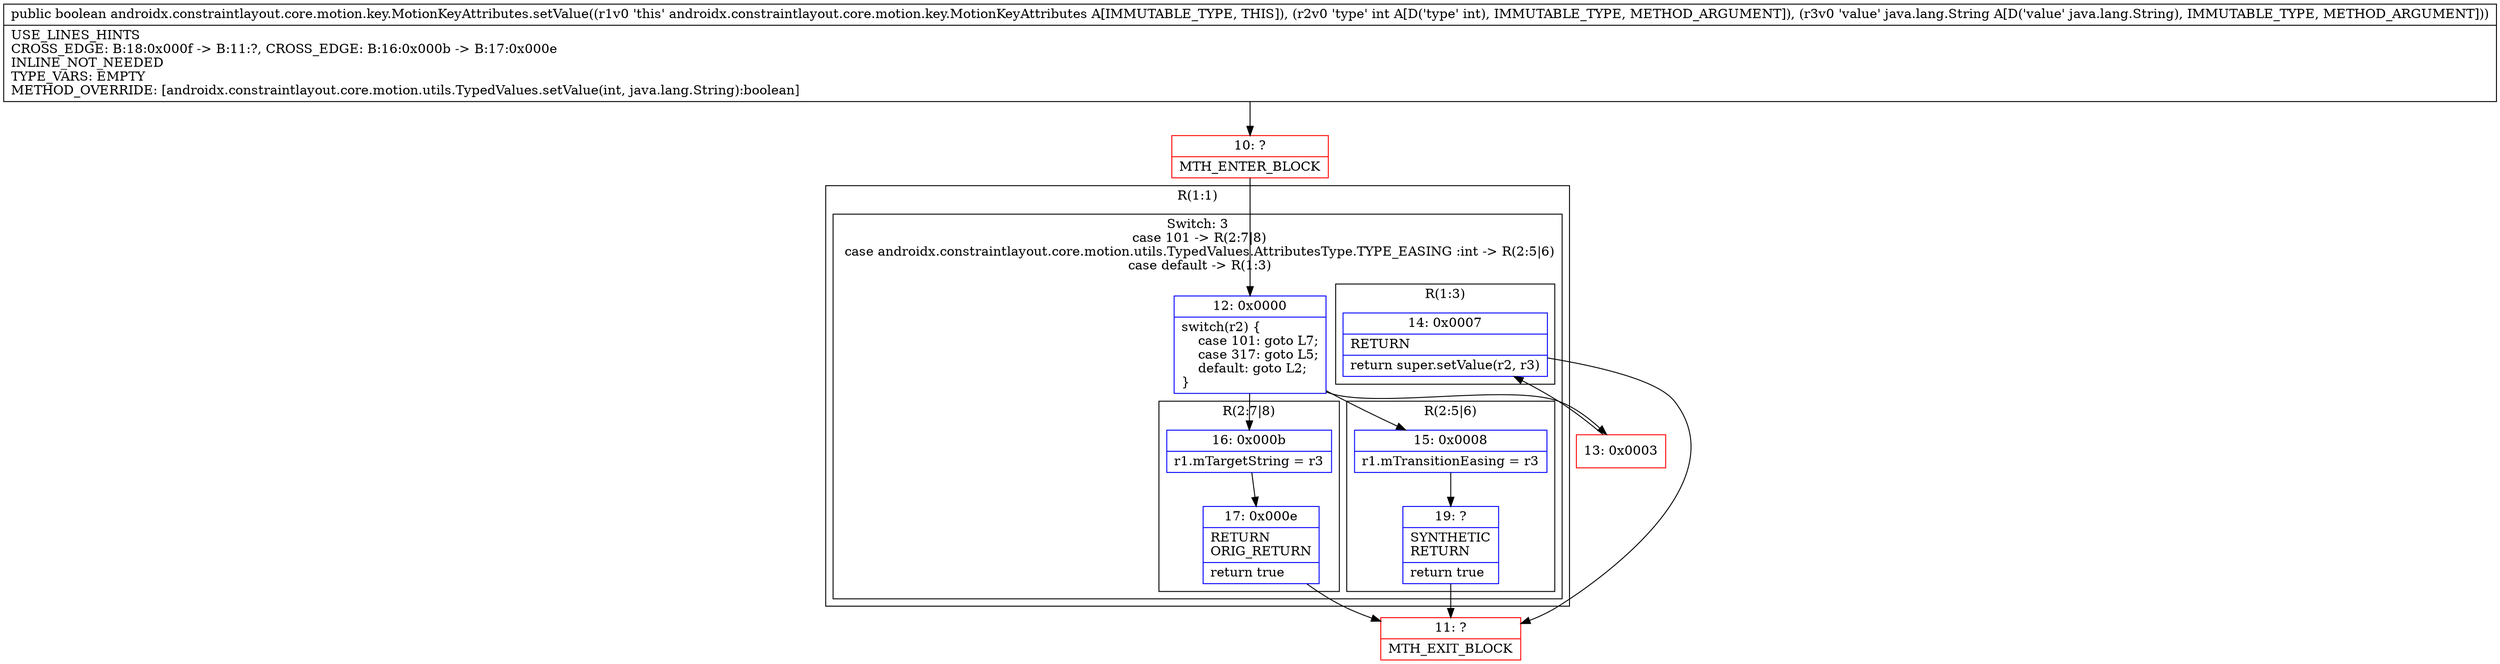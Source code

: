digraph "CFG forandroidx.constraintlayout.core.motion.key.MotionKeyAttributes.setValue(ILjava\/lang\/String;)Z" {
subgraph cluster_Region_1434468975 {
label = "R(1:1)";
node [shape=record,color=blue];
subgraph cluster_SwitchRegion_1017573233 {
label = "Switch: 3
 case 101 -> R(2:7|8)
 case androidx.constraintlayout.core.motion.utils.TypedValues.AttributesType.TYPE_EASING :int -> R(2:5|6)
 case default -> R(1:3)";
node [shape=record,color=blue];
Node_12 [shape=record,label="{12\:\ 0x0000|switch(r2) \{\l    case 101: goto L7;\l    case 317: goto L5;\l    default: goto L2;\l\}\l}"];
subgraph cluster_Region_405215260 {
label = "R(2:7|8)";
node [shape=record,color=blue];
Node_16 [shape=record,label="{16\:\ 0x000b|r1.mTargetString = r3\l}"];
Node_17 [shape=record,label="{17\:\ 0x000e|RETURN\lORIG_RETURN\l|return true\l}"];
}
subgraph cluster_Region_1280637102 {
label = "R(2:5|6)";
node [shape=record,color=blue];
Node_15 [shape=record,label="{15\:\ 0x0008|r1.mTransitionEasing = r3\l}"];
Node_19 [shape=record,label="{19\:\ ?|SYNTHETIC\lRETURN\l|return true\l}"];
}
subgraph cluster_Region_462440561 {
label = "R(1:3)";
node [shape=record,color=blue];
Node_14 [shape=record,label="{14\:\ 0x0007|RETURN\l|return super.setValue(r2, r3)\l}"];
}
}
}
Node_10 [shape=record,color=red,label="{10\:\ ?|MTH_ENTER_BLOCK\l}"];
Node_13 [shape=record,color=red,label="{13\:\ 0x0003}"];
Node_11 [shape=record,color=red,label="{11\:\ ?|MTH_EXIT_BLOCK\l}"];
MethodNode[shape=record,label="{public boolean androidx.constraintlayout.core.motion.key.MotionKeyAttributes.setValue((r1v0 'this' androidx.constraintlayout.core.motion.key.MotionKeyAttributes A[IMMUTABLE_TYPE, THIS]), (r2v0 'type' int A[D('type' int), IMMUTABLE_TYPE, METHOD_ARGUMENT]), (r3v0 'value' java.lang.String A[D('value' java.lang.String), IMMUTABLE_TYPE, METHOD_ARGUMENT]))  | USE_LINES_HINTS\lCROSS_EDGE: B:18:0x000f \-\> B:11:?, CROSS_EDGE: B:16:0x000b \-\> B:17:0x000e\lINLINE_NOT_NEEDED\lTYPE_VARS: EMPTY\lMETHOD_OVERRIDE: [androidx.constraintlayout.core.motion.utils.TypedValues.setValue(int, java.lang.String):boolean]\l}"];
MethodNode -> Node_10;Node_12 -> Node_13;
Node_12 -> Node_15;
Node_12 -> Node_16;
Node_16 -> Node_17;
Node_17 -> Node_11;
Node_15 -> Node_19;
Node_19 -> Node_11;
Node_14 -> Node_11;
Node_10 -> Node_12;
Node_13 -> Node_14;
}

